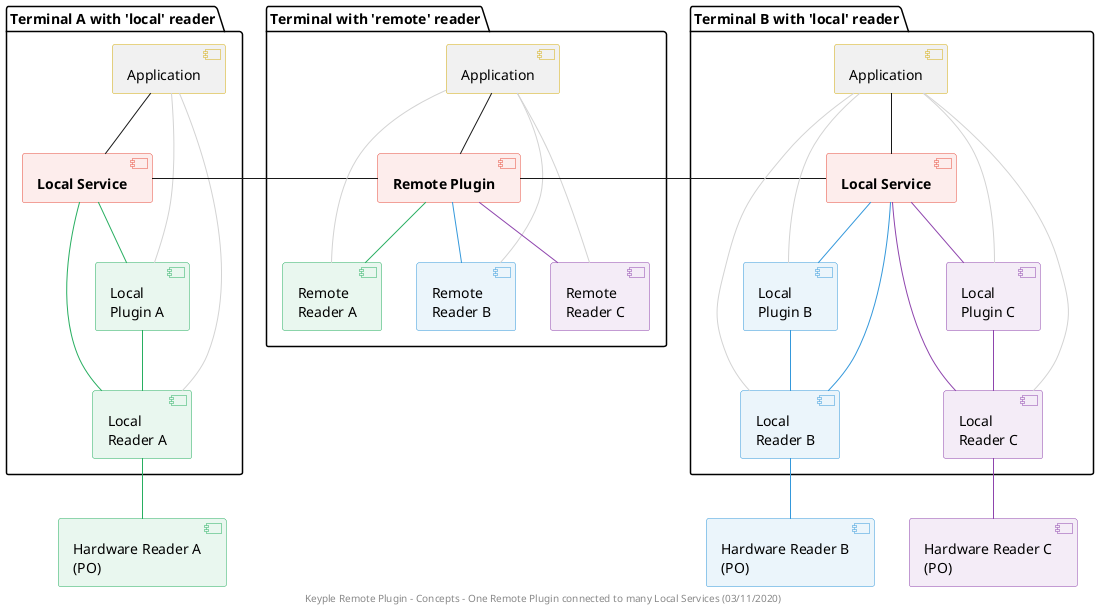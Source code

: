 @startuml
footer
    Keyple Remote Plugin - Concepts - One Remote Plugin connected to many Local Services (03/11/2020)
end footer

' == THEME ==

'Couleurs issues de : https://htmlcolorcodes.com/fr/tableau-de-couleur/tableau-de-couleur-design-plat/
!define COLOR_RED E74C3C
!define COLOR_PURPLE 8E44AD
!define COLOR_BLUE 3498DB
!define COLOR_GREEN 27AE60
!define COLOR_GREY 2C3E50
skinparam Shadowing false
skinparam component {
    BorderColor #D4AC0D
    ' Red
    BackgroundColor<<red>> #FDEDEC
    BorderColor<<red>> #E74C3C
    ' Purple
    BackgroundColor<<purple>> #F4ECF7
    BorderColor<<purple>> #8E44AD
    ' blue
    BackgroundColor<<blue>> #EBF5FB
    BorderColor<<blue>> #3498DB
    ' Green
    BackgroundColor<<green>> #E9F7EF
    BorderColor<<green>> #27AE60
    ' Grey
    BackgroundColor<<grey>> #EAECEE
    BorderColor<<grey>> #2C3E50
}
hide <<red>> stereotype
hide <<purple>> stereotype
hide <<blue>> stereotype
hide <<green>> stereotype
hide <<grey>> stereotype

' == CONTENT ==

[Hardware Reader A\n(PO)] as readerA <<green>>
[Hardware Reader B\n(PO)] as readerB <<blue>>
[Hardware Reader C\n(PO)] as readerC <<purple>>
package "Terminal A with 'local' reader" {
    [Application] as appA
    [**Local Service**] as localServiceA <<red>>
    [Local\nPlugin A] as localPluginA <<green>>
    [Local\nReader A] as localReaderA <<green>>
}
package "Terminal with 'remote' reader" {
    [Application] as app
    [**Remote Plugin**] as remotePlugin <<red>>
    [Remote\nReader A] as remoteReaderA <<green>>
    [Remote\nReader B] as remoteReaderB <<blue>>
    [Remote\nReader C] as remoteReaderC <<purple>>
}
package "Terminal B with 'local' reader" {
    [Application] as appB
    [**Local Service**] as localServiceB <<red>>
    [Local\nPlugin B] as localPluginB <<blue>>
    [Local\nReader B] as localReaderB <<blue>>
    [Local\nPlugin C] as localPluginC <<purple>>
    [Local\nReader C] as localReaderC <<purple>>
}

'utilisation

appA -- localPluginA #LightGrey
appA -- localReaderA #LightGrey
appA -- localServiceA
localPluginA -- localReaderA #COLOR_GREEN
localServiceA -- localPluginA #COLOR_GREEN
localServiceA -- localReaderA #COLOR_GREEN
localReaderA -- readerA #COLOR_GREEN

localServiceA - remotePlugin

app -- remotePlugin
app -- remoteReaderA #LightGrey
app -- remoteReaderB #LightGrey
app -- remoteReaderC #LightGrey
remotePlugin -- remoteReaderA #COLOR_GREEN
remotePlugin -- remoteReaderB #COLOR_BLUE
remotePlugin -- remoteReaderC #COLOR_PURPLE

remotePlugin - localServiceB

appB -- localPluginB #LightGrey
appB -- localReaderB #LightGrey
appB -- localServiceB
localPluginB -- localReaderB #COLOR_BLUE
localServiceB -- localPluginB #COLOR_BLUE
localServiceB -- localReaderB #COLOR_BLUE
localReaderB -- readerB #COLOR_BLUE

appB -- localPluginC #LightGrey
appB -- localReaderC #LightGrey
localServiceB -- localPluginC #COLOR_PURPLE
localServiceB -- localReaderC #COLOR_PURPLE
localPluginC -- localReaderC #COLOR_PURPLE
localReaderC -- readerC #COLOR_PURPLE

@enduml